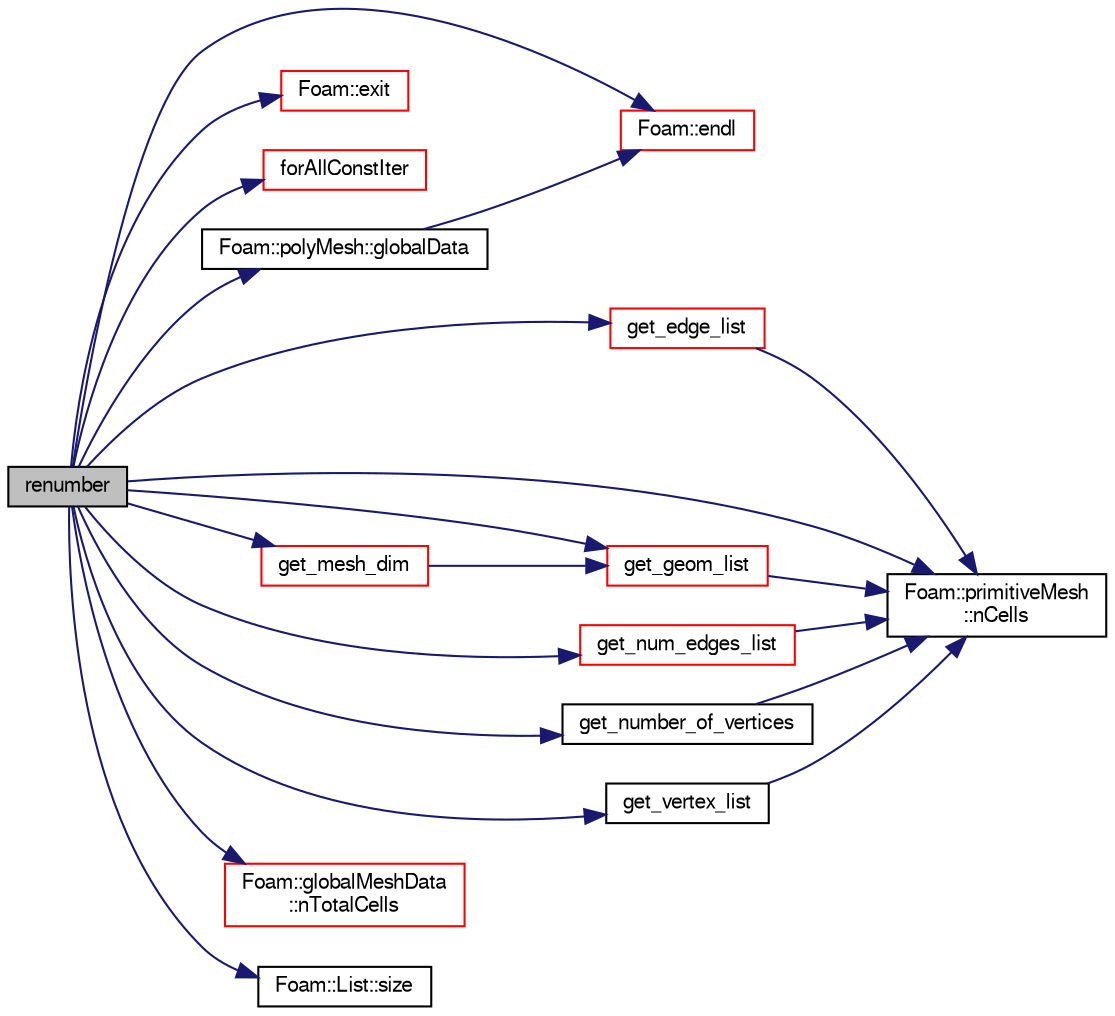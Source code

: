digraph "renumber"
{
  bgcolor="transparent";
  edge [fontname="FreeSans",fontsize="10",labelfontname="FreeSans",labelfontsize="10"];
  node [fontname="FreeSans",fontsize="10",shape=record];
  rankdir="LR";
  Node12 [label="renumber",height=0.2,width=0.4,color="black", fillcolor="grey75", style="filled", fontcolor="black"];
  Node12 -> Node13 [color="midnightblue",fontsize="10",style="solid",fontname="FreeSans"];
  Node13 [label="Foam::endl",height=0.2,width=0.4,color="red",URL="$a21124.html#a2db8fe02a0d3909e9351bb4275b23ce4",tooltip="Add newline and flush stream. "];
  Node12 -> Node15 [color="midnightblue",fontsize="10",style="solid",fontname="FreeSans"];
  Node15 [label="Foam::exit",height=0.2,width=0.4,color="red",URL="$a21124.html#a06ca7250d8e89caf05243ec094843642"];
  Node12 -> Node60 [color="midnightblue",fontsize="10",style="solid",fontname="FreeSans"];
  Node60 [label="forAllConstIter",height=0.2,width=0.4,color="red",URL="$a38141.html#ae21e2836509b0fa7f7cedf6493b11b09"];
  Node12 -> Node315 [color="midnightblue",fontsize="10",style="solid",fontname="FreeSans"];
  Node315 [label="get_edge_list",height=0.2,width=0.4,color="red",URL="$a14489.html#ab8d5c21e20f8006d17bbfdd9749b8b86"];
  Node315 -> Node104 [color="midnightblue",fontsize="10",style="solid",fontname="FreeSans"];
  Node104 [label="Foam::primitiveMesh\l::nCells",height=0.2,width=0.4,color="black",URL="$a27530.html#a13b94bdb0926552bf78ad5210a73a3d5"];
  Node12 -> Node321 [color="midnightblue",fontsize="10",style="solid",fontname="FreeSans"];
  Node321 [label="get_geom_list",height=0.2,width=0.4,color="red",URL="$a14489.html#a0bed30ccd3cd22e31f2d5064fb405dec"];
  Node321 -> Node104 [color="midnightblue",fontsize="10",style="solid",fontname="FreeSans"];
  Node12 -> Node333 [color="midnightblue",fontsize="10",style="solid",fontname="FreeSans"];
  Node333 [label="get_mesh_dim",height=0.2,width=0.4,color="red",URL="$a14489.html#a750fa2e3f44e92bd343baa8844354ed0"];
  Node333 -> Node321 [color="midnightblue",fontsize="10",style="solid",fontname="FreeSans"];
  Node12 -> Node334 [color="midnightblue",fontsize="10",style="solid",fontname="FreeSans"];
  Node334 [label="get_num_edges_list",height=0.2,width=0.4,color="red",URL="$a14489.html#ac842d2c8f50b00e510c822eb92eb0d66"];
  Node334 -> Node104 [color="midnightblue",fontsize="10",style="solid",fontname="FreeSans"];
  Node12 -> Node335 [color="midnightblue",fontsize="10",style="solid",fontname="FreeSans"];
  Node335 [label="get_number_of_vertices",height=0.2,width=0.4,color="black",URL="$a14489.html#a4f8867e81f06c917be5be7eecd020df2"];
  Node335 -> Node104 [color="midnightblue",fontsize="10",style="solid",fontname="FreeSans"];
  Node12 -> Node336 [color="midnightblue",fontsize="10",style="solid",fontname="FreeSans"];
  Node336 [label="get_vertex_list",height=0.2,width=0.4,color="black",URL="$a14489.html#ae08139be117f386b5e7d8901371e270a"];
  Node336 -> Node104 [color="midnightblue",fontsize="10",style="solid",fontname="FreeSans"];
  Node12 -> Node186 [color="midnightblue",fontsize="10",style="solid",fontname="FreeSans"];
  Node186 [label="Foam::polyMesh::globalData",height=0.2,width=0.4,color="black",URL="$a27410.html#a5e9cb8eb9e52843d336386b13423d19c",tooltip="Return parallel info. "];
  Node186 -> Node13 [color="midnightblue",fontsize="10",style="solid",fontname="FreeSans"];
  Node12 -> Node104 [color="midnightblue",fontsize="10",style="solid",fontname="FreeSans"];
  Node12 -> Node337 [color="midnightblue",fontsize="10",style="solid",fontname="FreeSans"];
  Node337 [label="Foam::globalMeshData\l::nTotalCells",height=0.2,width=0.4,color="red",URL="$a27334.html#af5f312e4d0bc5cbcc088e7c247d3a97a",tooltip="Return total number of cells in decomposed mesh. "];
  Node12 -> Node110 [color="midnightblue",fontsize="10",style="solid",fontname="FreeSans"];
  Node110 [label="Foam::List::size",height=0.2,width=0.4,color="black",URL="$a25694.html#a8a5f6fa29bd4b500caf186f60245b384",tooltip="Override size to be inconsistent with allocated storage. "];
}
